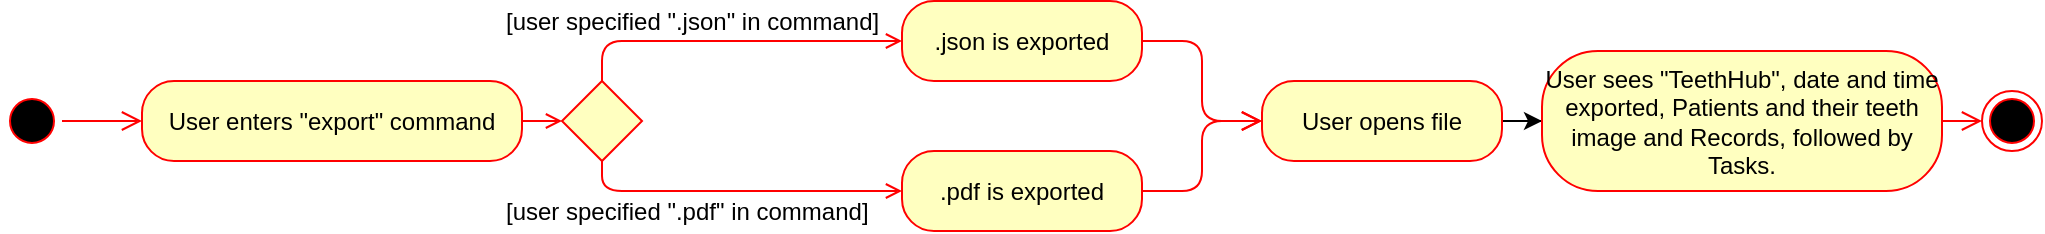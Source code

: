 <mxfile version="10.6.1" type="device"><diagram name="Page-1" id="e7e014a7-5840-1c2e-5031-d8a46d1fe8dd"><mxGraphModel dx="1394" dy="715" grid="1" gridSize="10" guides="1" tooltips="1" connect="1" arrows="1" fold="1" page="1" pageScale="1" pageWidth="1169" pageHeight="826" background="#ffffff" math="0" shadow="0"><root><mxCell id="0"/><mxCell id="1" parent="0"/><mxCell id="Z1sF_AAj6-fq0m4PqKV8-41" value="" style="ellipse;html=1;shape=startState;fillColor=#000000;strokeColor=#ff0000;" vertex="1" parent="1"><mxGeometry x="40" y="127.5" width="30" height="30" as="geometry"/></mxCell><mxCell id="Z1sF_AAj6-fq0m4PqKV8-42" value="" style="edgeStyle=orthogonalEdgeStyle;html=1;verticalAlign=bottom;endArrow=open;endSize=8;strokeColor=#ff0000;entryX=0;entryY=0.5;entryDx=0;entryDy=0;" edge="1" source="Z1sF_AAj6-fq0m4PqKV8-41" parent="1" target="Z1sF_AAj6-fq0m4PqKV8-53"><mxGeometry relative="1" as="geometry"><mxPoint x="130" y="142.5" as="targetPoint"/></mxGeometry></mxCell><mxCell id="Z1sF_AAj6-fq0m4PqKV8-81" value="" style="edgeStyle=orthogonalEdgeStyle;rounded=1;orthogonalLoop=1;jettySize=auto;html=1;entryX=0;entryY=0.5;entryDx=0;entryDy=0;fillColor=#f8cecc;strokeColor=#FF0000;endArrow=open;endFill=0;strokeWidth=1;" edge="1" parent="1" source="Z1sF_AAj6-fq0m4PqKV8-53" target="Z1sF_AAj6-fq0m4PqKV8-75"><mxGeometry relative="1" as="geometry"><mxPoint x="380" y="142.5" as="targetPoint"/></mxGeometry></mxCell><mxCell id="Z1sF_AAj6-fq0m4PqKV8-53" value="User enters &quot;export&quot; command" style="rounded=1;whiteSpace=wrap;html=1;arcSize=40;fontColor=#000000;fillColor=#ffffc0;strokeColor=#ff0000;" vertex="1" parent="1"><mxGeometry x="110" y="122.5" width="190" height="40" as="geometry"/></mxCell><mxCell id="Z1sF_AAj6-fq0m4PqKV8-57" value=".json is exported" style="rounded=1;whiteSpace=wrap;html=1;arcSize=40;fontColor=#000000;fillColor=#ffffc0;strokeColor=#ff0000;" vertex="1" parent="1"><mxGeometry x="490" y="82.5" width="120" height="40" as="geometry"/></mxCell><mxCell id="Z1sF_AAj6-fq0m4PqKV8-58" value="" style="edgeStyle=orthogonalEdgeStyle;html=1;verticalAlign=bottom;endArrow=open;endSize=8;strokeColor=#ff0000;entryX=0;entryY=0.5;entryDx=0;entryDy=0;entryPerimeter=0;" edge="1" source="Z1sF_AAj6-fq0m4PqKV8-57" parent="1" target="Z1sF_AAj6-fq0m4PqKV8-60"><mxGeometry relative="1" as="geometry"><mxPoint x="870" y="142.5" as="targetPoint"/></mxGeometry></mxCell><mxCell id="Z1sF_AAj6-fq0m4PqKV8-66" style="edgeStyle=orthogonalEdgeStyle;rounded=0;orthogonalLoop=1;jettySize=auto;html=1;entryX=0;entryY=0.5;entryDx=0;entryDy=0;" edge="1" parent="1" source="Z1sF_AAj6-fq0m4PqKV8-60" target="Z1sF_AAj6-fq0m4PqKV8-64"><mxGeometry relative="1" as="geometry"/></mxCell><mxCell id="Z1sF_AAj6-fq0m4PqKV8-60" value="User opens file" style="rounded=1;whiteSpace=wrap;html=1;arcSize=40;fontColor=#000000;fillColor=#ffffc0;strokeColor=#ff0000;" vertex="1" parent="1"><mxGeometry x="670" y="122.5" width="120" height="40" as="geometry"/></mxCell><mxCell id="Z1sF_AAj6-fq0m4PqKV8-63" value="" style="ellipse;html=1;shape=endState;fillColor=#000000;strokeColor=#ff0000;" vertex="1" parent="1"><mxGeometry x="1030" y="127.5" width="30" height="30" as="geometry"/></mxCell><mxCell id="Z1sF_AAj6-fq0m4PqKV8-64" value="User sees &quot;TeethHub&quot;, date and time exported, Patients and their teeth image and Records, followed by Tasks." style="rounded=1;whiteSpace=wrap;html=1;arcSize=40;fontColor=#000000;fillColor=#ffffc0;strokeColor=#ff0000;" vertex="1" parent="1"><mxGeometry x="810" y="107.5" width="200" height="70" as="geometry"/></mxCell><mxCell id="Z1sF_AAj6-fq0m4PqKV8-65" value="" style="edgeStyle=orthogonalEdgeStyle;html=1;verticalAlign=bottom;endArrow=open;endSize=8;strokeColor=#ff0000;entryX=0;entryY=0.5;entryDx=0;entryDy=0;" edge="1" source="Z1sF_AAj6-fq0m4PqKV8-64" parent="1" target="Z1sF_AAj6-fq0m4PqKV8-63"><mxGeometry relative="1" as="geometry"><mxPoint x="830" y="235" as="targetPoint"/></mxGeometry></mxCell><mxCell id="Z1sF_AAj6-fq0m4PqKV8-71" value=".pdf is exported" style="rounded=1;whiteSpace=wrap;html=1;arcSize=40;fontColor=#000000;fillColor=#ffffc0;strokeColor=#ff0000;" vertex="1" parent="1"><mxGeometry x="490" y="157.5" width="120" height="40" as="geometry"/></mxCell><mxCell id="Z1sF_AAj6-fq0m4PqKV8-72" value="" style="edgeStyle=orthogonalEdgeStyle;html=1;verticalAlign=bottom;endArrow=open;endSize=8;strokeColor=#ff0000;entryX=0;entryY=0.5;entryDx=0;entryDy=0;" edge="1" source="Z1sF_AAj6-fq0m4PqKV8-71" parent="1" target="Z1sF_AAj6-fq0m4PqKV8-60"><mxGeometry relative="1" as="geometry"><mxPoint x="570" y="145" as="targetPoint"/></mxGeometry></mxCell><mxCell id="Z1sF_AAj6-fq0m4PqKV8-85" style="edgeStyle=orthogonalEdgeStyle;rounded=1;orthogonalLoop=1;jettySize=auto;html=1;exitX=0.5;exitY=1;exitDx=0;exitDy=0;entryX=0;entryY=0.5;entryDx=0;entryDy=0;endArrow=open;endFill=0;strokeColor=#FF0000;strokeWidth=1;" edge="1" parent="1" source="Z1sF_AAj6-fq0m4PqKV8-75" target="Z1sF_AAj6-fq0m4PqKV8-71"><mxGeometry relative="1" as="geometry"><Array as="points"><mxPoint x="340" y="178"/></Array></mxGeometry></mxCell><mxCell id="Z1sF_AAj6-fq0m4PqKV8-87" style="edgeStyle=orthogonalEdgeStyle;rounded=1;orthogonalLoop=1;jettySize=auto;html=1;exitX=0.5;exitY=0;exitDx=0;exitDy=0;entryX=0;entryY=0.5;entryDx=0;entryDy=0;endArrow=open;endFill=0;strokeColor=#FF0000;strokeWidth=1;" edge="1" parent="1" source="Z1sF_AAj6-fq0m4PqKV8-75" target="Z1sF_AAj6-fq0m4PqKV8-57"><mxGeometry relative="1" as="geometry"/></mxCell><mxCell id="Z1sF_AAj6-fq0m4PqKV8-75" value="" style="rhombus;whiteSpace=wrap;html=1;fillColor=#ffffc0;strokeColor=#ff0000;" vertex="1" parent="1"><mxGeometry x="320" y="122.5" width="40" height="40" as="geometry"/></mxCell><mxCell id="Z1sF_AAj6-fq0m4PqKV8-89" value="[user specified &quot;.json&quot; in command]" style="text;html=1;resizable=0;points=[];autosize=1;align=left;verticalAlign=top;spacingTop=-4;" vertex="1" parent="1"><mxGeometry x="290" y="82.5" width="200" height="20" as="geometry"/></mxCell><mxCell id="Z1sF_AAj6-fq0m4PqKV8-90" value="[user specified &quot;.pdf&quot; in command]" style="text;html=1;resizable=0;points=[];autosize=1;align=left;verticalAlign=top;spacingTop=-4;" vertex="1" parent="1"><mxGeometry x="290" y="177.5" width="200" height="20" as="geometry"/></mxCell></root></mxGraphModel></diagram></mxfile>